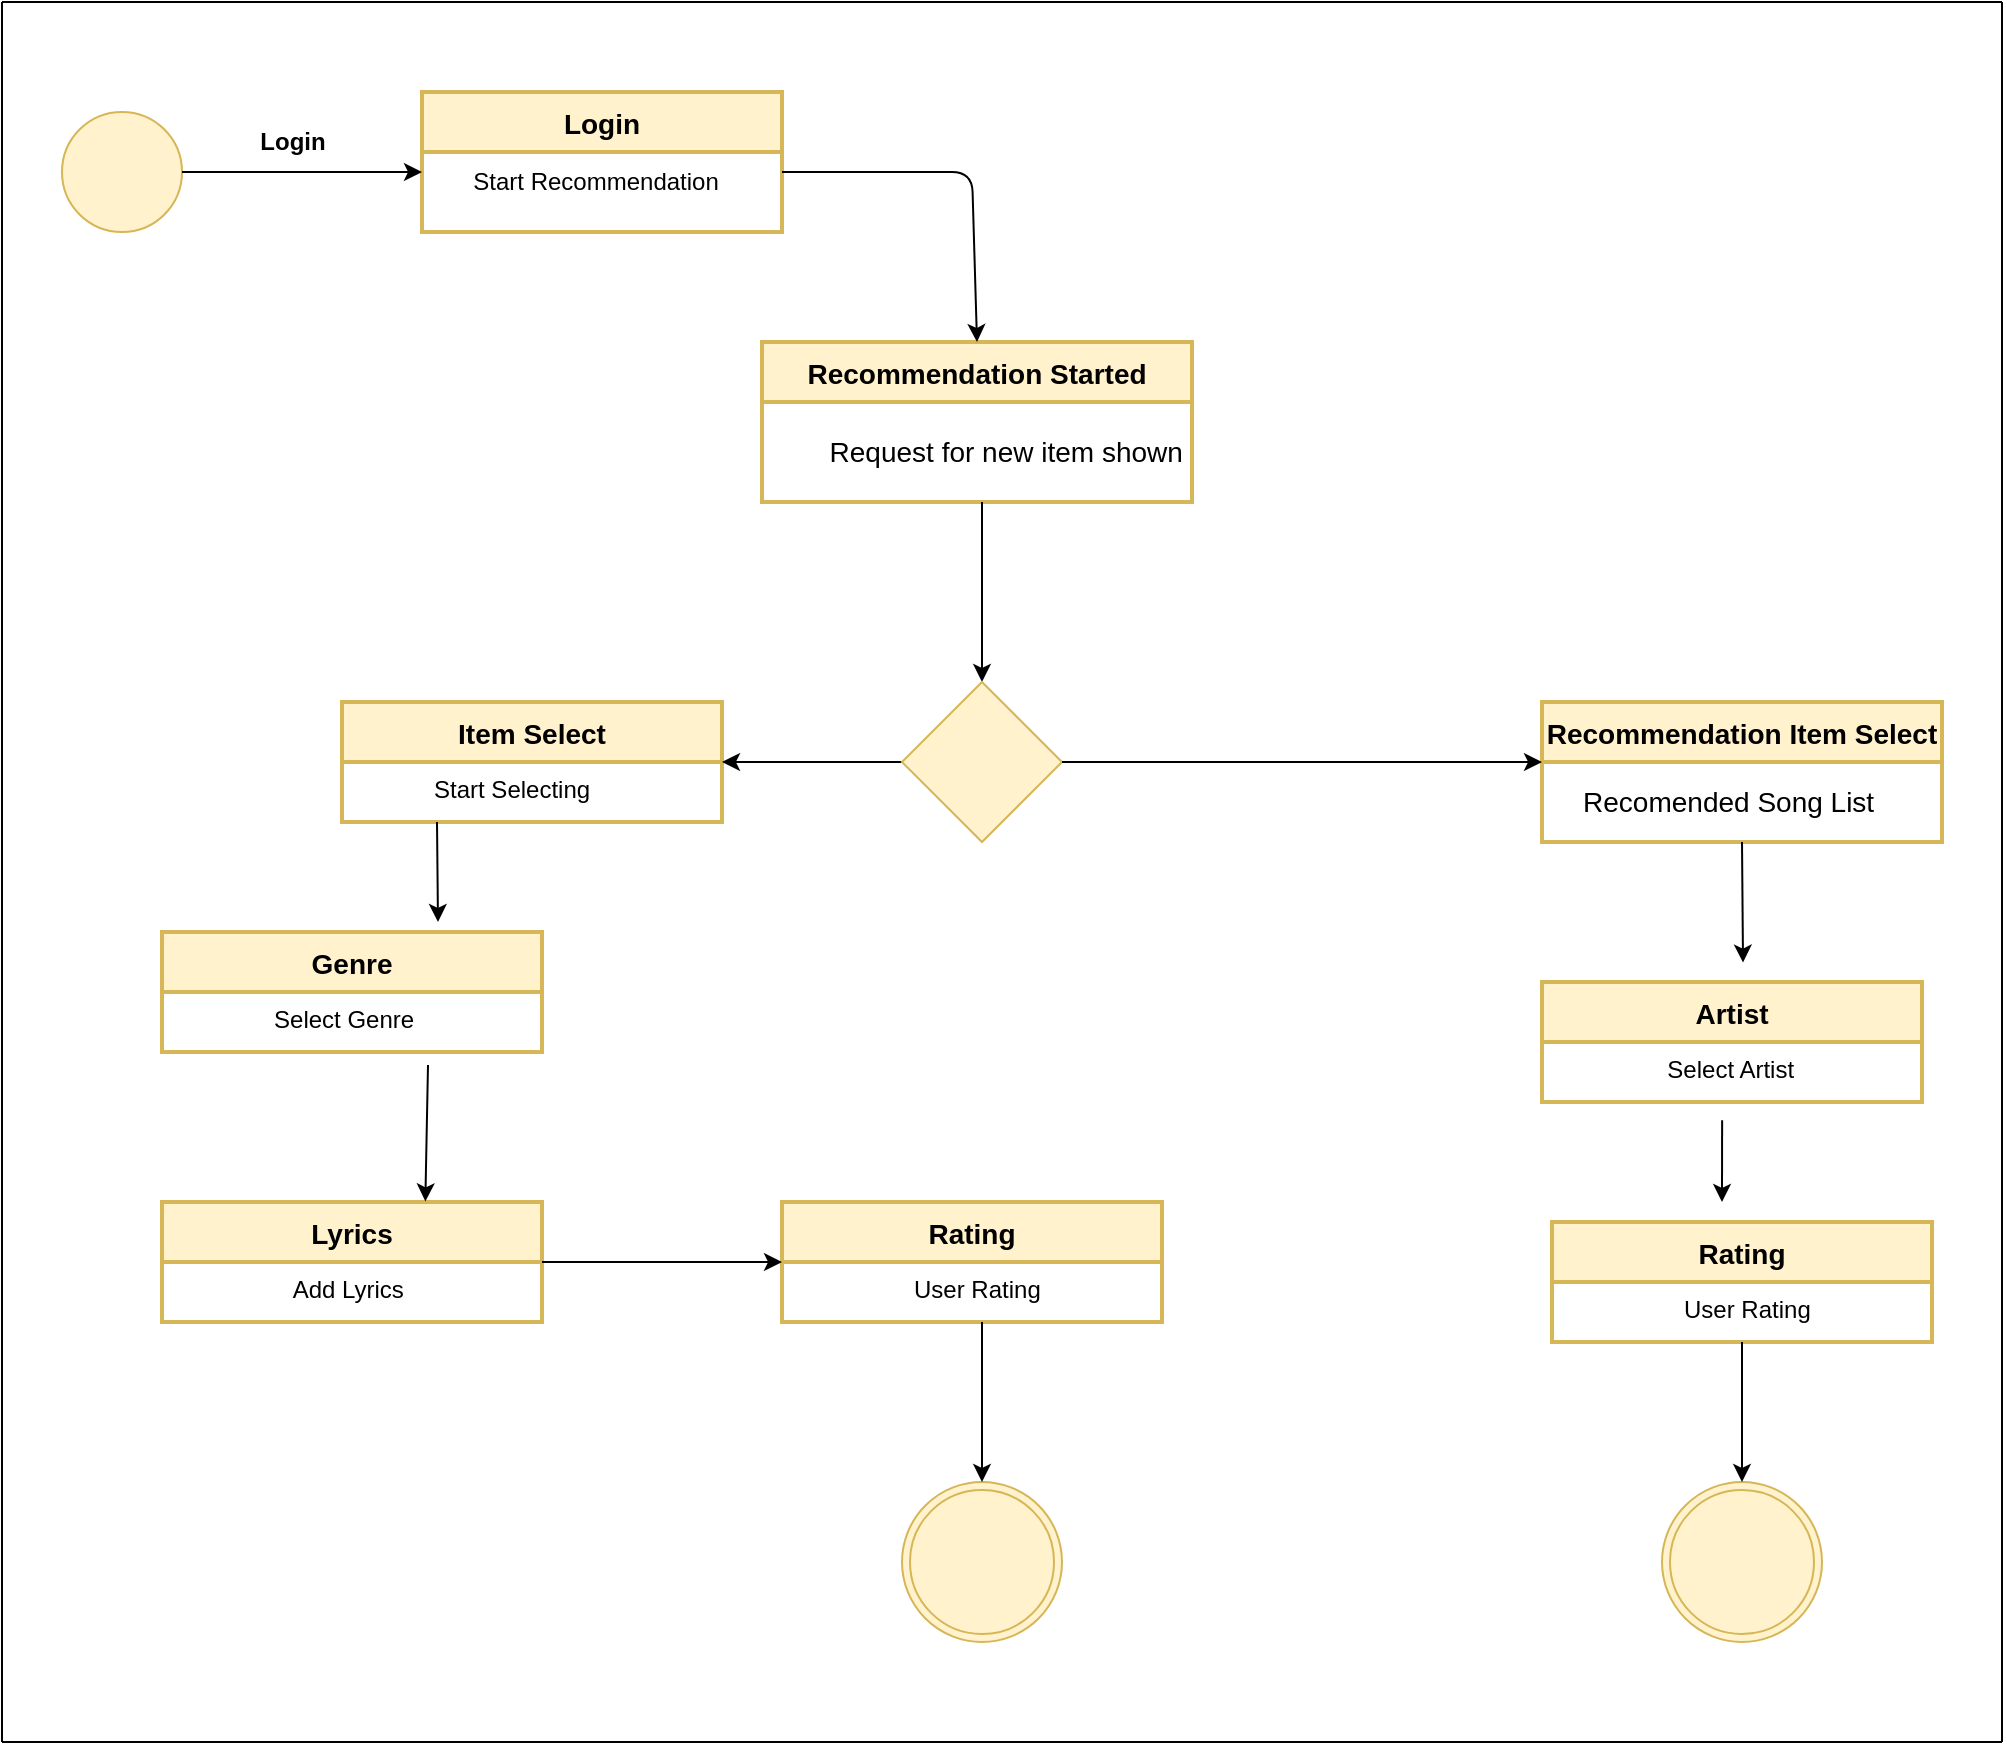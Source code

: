 <mxfile version="15.4.0" type="device"><diagram id="Sml7dOpHJP8fXLPhM3v_" name="Page-1"><mxGraphModel dx="1448" dy="461" grid="1" gridSize="10" guides="1" tooltips="1" connect="1" arrows="1" fold="1" page="1" pageScale="1" pageWidth="827" pageHeight="1169" math="0" shadow="0"><root><mxCell id="0"/><mxCell id="1" parent="0"/><mxCell id="ghm9ZN_0Nfv4ULFhe87c-1" value="Recommendation Started" style="swimlane;childLayout=stackLayout;horizontal=1;startSize=30;horizontalStack=0;fontSize=14;fontStyle=1;strokeWidth=2;resizeParent=0;resizeLast=1;shadow=0;dashed=0;align=center;fillColor=#fff2cc;strokeColor=#d6b656;" parent="1" vertex="1"><mxGeometry x="20" y="290" width="215" height="80" as="geometry"/></mxCell><mxCell id="ghm9ZN_0Nfv4ULFhe87c-23" value="&lt;font style=&quot;font-size: 14px&quot;&gt;&amp;nbsp; &amp;nbsp; &amp;nbsp; &amp;nbsp;Request for new item shown&lt;/font&gt;" style="text;html=1;align=center;verticalAlign=middle;resizable=0;points=[];autosize=1;strokeColor=none;fillColor=none;strokeWidth=5;" parent="ghm9ZN_0Nfv4ULFhe87c-1" vertex="1"><mxGeometry y="30" width="215" height="50" as="geometry"/></mxCell><mxCell id="ghm9ZN_0Nfv4ULFhe87c-3" value="Recommendation Item Select" style="swimlane;childLayout=stackLayout;horizontal=1;startSize=30;horizontalStack=0;fontSize=14;fontStyle=1;strokeWidth=2;resizeParent=0;resizeLast=1;shadow=0;dashed=0;align=center;fillColor=#fff2cc;strokeColor=#d6b656;" parent="1" vertex="1"><mxGeometry x="410" y="470" width="200" height="70" as="geometry"/></mxCell><mxCell id="ghm9ZN_0Nfv4ULFhe87c-5" value="Login" style="swimlane;childLayout=stackLayout;horizontal=1;startSize=30;horizontalStack=0;fontSize=14;fontStyle=1;strokeWidth=2;resizeParent=0;resizeLast=1;shadow=0;dashed=0;align=center;fillColor=#fff2cc;strokeColor=#d6b656;" parent="1" vertex="1"><mxGeometry x="-150" y="165" width="180" height="70" as="geometry"/></mxCell><mxCell id="ghm9ZN_0Nfv4ULFhe87c-6" value="     Start Recommendation" style="align=left;strokeColor=none;fillColor=none;spacingLeft=6;fontSize=12;verticalAlign=top;resizable=0;rotatable=0;part=1;spacing=3;" parent="ghm9ZN_0Nfv4ULFhe87c-5" vertex="1"><mxGeometry y="30" width="180" height="40" as="geometry"/></mxCell><mxCell id="ghm9ZN_0Nfv4ULFhe87c-7" value="Item Select" style="swimlane;childLayout=stackLayout;horizontal=1;startSize=30;horizontalStack=0;fontSize=14;fontStyle=1;strokeWidth=2;resizeParent=0;resizeLast=1;shadow=0;dashed=0;align=center;fillColor=#fff2cc;strokeColor=#d6b656;" parent="1" vertex="1"><mxGeometry x="-190" y="470" width="190" height="60" as="geometry"/></mxCell><mxCell id="ghm9ZN_0Nfv4ULFhe87c-8" value="            Start Selecting" style="align=left;strokeColor=none;fillColor=none;spacingLeft=4;fontSize=12;verticalAlign=top;resizable=0;rotatable=0;part=1;" parent="ghm9ZN_0Nfv4ULFhe87c-7" vertex="1"><mxGeometry y="30" width="190" height="30" as="geometry"/></mxCell><mxCell id="ghm9ZN_0Nfv4ULFhe87c-11" value="" style="ellipse;whiteSpace=wrap;html=1;aspect=fixed;fillColor=#fff2cc;strokeColor=#d6b656;" parent="1" vertex="1"><mxGeometry x="-330" y="175" width="60" height="60" as="geometry"/></mxCell><mxCell id="ghm9ZN_0Nfv4ULFhe87c-12" value="" style="ellipse;shape=doubleEllipse;whiteSpace=wrap;html=1;aspect=fixed;fillColor=#fff2cc;strokeColor=#d6b656;" parent="1" vertex="1"><mxGeometry x="90" y="860" width="80" height="80" as="geometry"/></mxCell><mxCell id="ghm9ZN_0Nfv4ULFhe87c-15" value="" style="endArrow=classic;html=1;entryX=0.5;entryY=0;entryDx=0;entryDy=0;" parent="1" target="ghm9ZN_0Nfv4ULFhe87c-1" edge="1"><mxGeometry width="50" height="50" relative="1" as="geometry"><mxPoint x="30" y="205" as="sourcePoint"/><mxPoint x="40" y="250" as="targetPoint"/><Array as="points"><mxPoint x="125" y="205"/></Array></mxGeometry></mxCell><mxCell id="ghm9ZN_0Nfv4ULFhe87c-16" value="" style="endArrow=classic;html=1;entryX=0.5;entryY=0;entryDx=0;entryDy=0;" parent="1" target="O65gisxhKqDm8lzsBrcY-11" edge="1"><mxGeometry width="50" height="50" relative="1" as="geometry"><mxPoint x="130" y="370" as="sourcePoint"/><mxPoint x="480" y="140" as="targetPoint"/></mxGeometry></mxCell><mxCell id="O65gisxhKqDm8lzsBrcY-3" value="&lt;span style=&quot;font-size: 14px;&quot;&gt;&amp;nbsp; &amp;nbsp; &amp;nbsp; &amp;nbsp; &amp;nbsp; &amp;nbsp; &amp;nbsp; &amp;nbsp; &amp;nbsp; &amp;nbsp; &amp;nbsp; Recomended Song List&lt;/span&gt;" style="edgeLabel;html=1;align=center;verticalAlign=middle;resizable=0;points=[];labelBackgroundColor=none;fontSize=14;" parent="ghm9ZN_0Nfv4ULFhe87c-16" vertex="1" connectable="0"><mxGeometry x="0.75" y="-3" relative="1" as="geometry"><mxPoint x="333" y="71" as="offset"/></mxGeometry></mxCell><mxCell id="ghm9ZN_0Nfv4ULFhe87c-17" value="" style="endArrow=classic;html=1;exitX=0;exitY=0.5;exitDx=0;exitDy=0;" parent="1" source="O65gisxhKqDm8lzsBrcY-11" edge="1"><mxGeometry width="50" height="50" relative="1" as="geometry"><mxPoint x="-220" y="770" as="sourcePoint"/><mxPoint y="500" as="targetPoint"/></mxGeometry></mxCell><mxCell id="ghm9ZN_0Nfv4ULFhe87c-21" value="&lt;b&gt;Login&lt;/b&gt;" style="text;html=1;align=center;verticalAlign=middle;resizable=0;points=[];autosize=1;strokeColor=none;fillColor=none;" parent="1" vertex="1"><mxGeometry x="-240" y="180" width="50" height="20" as="geometry"/></mxCell><mxCell id="O65gisxhKqDm8lzsBrcY-5" value="Genre" style="swimlane;childLayout=stackLayout;horizontal=1;startSize=30;horizontalStack=0;fontSize=14;fontStyle=1;strokeWidth=2;resizeParent=0;resizeLast=1;shadow=0;dashed=0;align=center;fillColor=#fff2cc;strokeColor=#d6b656;" parent="1" vertex="1"><mxGeometry x="-280" y="585" width="190" height="60" as="geometry"/></mxCell><mxCell id="O65gisxhKqDm8lzsBrcY-6" value="               Select Genre" style="align=left;strokeColor=none;fillColor=none;spacingLeft=4;fontSize=12;verticalAlign=top;resizable=0;rotatable=0;part=1;" parent="O65gisxhKqDm8lzsBrcY-5" vertex="1"><mxGeometry y="30" width="190" height="30" as="geometry"/></mxCell><mxCell id="O65gisxhKqDm8lzsBrcY-7" value="Lyrics" style="swimlane;childLayout=stackLayout;horizontal=1;startSize=30;horizontalStack=0;fontSize=14;fontStyle=1;strokeWidth=2;resizeParent=0;resizeLast=1;shadow=0;dashed=0;align=center;fillColor=#fff2cc;strokeColor=#d6b656;" parent="1" vertex="1"><mxGeometry x="-280" y="720" width="190" height="60" as="geometry"/></mxCell><mxCell id="O65gisxhKqDm8lzsBrcY-8" value="                  Add Lyrics" style="align=left;strokeColor=none;fillColor=none;spacingLeft=4;fontSize=12;verticalAlign=top;resizable=0;rotatable=0;part=1;" parent="O65gisxhKqDm8lzsBrcY-7" vertex="1"><mxGeometry y="30" width="190" height="30" as="geometry"/></mxCell><mxCell id="O65gisxhKqDm8lzsBrcY-9" value="" style="endArrow=classic;html=1;fontSize=14;exitX=1;exitY=0.5;exitDx=0;exitDy=0;entryX=0;entryY=0.25;entryDx=0;entryDy=0;" parent="1" source="ghm9ZN_0Nfv4ULFhe87c-11" target="ghm9ZN_0Nfv4ULFhe87c-6" edge="1"><mxGeometry width="50" height="50" relative="1" as="geometry"><mxPoint x="310" y="300" as="sourcePoint"/><mxPoint x="360" y="250" as="targetPoint"/></mxGeometry></mxCell><mxCell id="O65gisxhKqDm8lzsBrcY-11" value="" style="rhombus;whiteSpace=wrap;html=1;labelBackgroundColor=none;fontSize=14;fillColor=#fff2cc;strokeColor=#d6b656;" parent="1" vertex="1"><mxGeometry x="90" y="460" width="80" height="80" as="geometry"/></mxCell><mxCell id="O65gisxhKqDm8lzsBrcY-13" value="" style="endArrow=classic;html=1;fontSize=14;exitX=1;exitY=0.5;exitDx=0;exitDy=0;" parent="1" source="O65gisxhKqDm8lzsBrcY-11" edge="1"><mxGeometry width="50" height="50" relative="1" as="geometry"><mxPoint x="390" y="420" as="sourcePoint"/><mxPoint x="410" y="500" as="targetPoint"/></mxGeometry></mxCell><mxCell id="O65gisxhKqDm8lzsBrcY-14" value="Rating" style="swimlane;childLayout=stackLayout;horizontal=1;startSize=30;horizontalStack=0;fontSize=14;fontStyle=1;strokeWidth=2;resizeParent=0;resizeLast=1;shadow=0;dashed=0;align=center;fillColor=#fff2cc;strokeColor=#d6b656;" parent="1" vertex="1"><mxGeometry x="30" y="720" width="190" height="60" as="geometry"/></mxCell><mxCell id="O65gisxhKqDm8lzsBrcY-15" value="                  User Rating" style="align=left;strokeColor=none;fillColor=none;spacingLeft=4;fontSize=12;verticalAlign=top;resizable=0;rotatable=0;part=1;" parent="O65gisxhKqDm8lzsBrcY-14" vertex="1"><mxGeometry y="30" width="190" height="30" as="geometry"/></mxCell><mxCell id="O65gisxhKqDm8lzsBrcY-16" value="" style="ellipse;shape=doubleEllipse;whiteSpace=wrap;html=1;aspect=fixed;fillColor=#fff2cc;strokeColor=#d6b656;" parent="1" vertex="1"><mxGeometry x="470" y="860" width="80" height="80" as="geometry"/></mxCell><mxCell id="O65gisxhKqDm8lzsBrcY-17" value="Artist" style="swimlane;childLayout=stackLayout;horizontal=1;startSize=30;horizontalStack=0;fontSize=14;fontStyle=1;strokeWidth=2;resizeParent=0;resizeLast=1;shadow=0;dashed=0;align=center;fillColor=#fff2cc;strokeColor=#d6b656;" parent="1" vertex="1"><mxGeometry x="410" y="610" width="190" height="60" as="geometry"/></mxCell><mxCell id="O65gisxhKqDm8lzsBrcY-18" value="                 Select Artist" style="align=left;strokeColor=none;fillColor=none;spacingLeft=4;fontSize=12;verticalAlign=top;resizable=0;rotatable=0;part=1;" parent="O65gisxhKqDm8lzsBrcY-17" vertex="1"><mxGeometry y="30" width="190" height="30" as="geometry"/></mxCell><mxCell id="O65gisxhKqDm8lzsBrcY-22" value="Rating" style="swimlane;childLayout=stackLayout;horizontal=1;startSize=30;horizontalStack=0;fontSize=14;fontStyle=1;strokeWidth=2;resizeParent=0;resizeLast=1;shadow=0;dashed=0;align=center;fillColor=#fff2cc;strokeColor=#d6b656;" parent="1" vertex="1"><mxGeometry x="415" y="730" width="190" height="60" as="geometry"/></mxCell><mxCell id="O65gisxhKqDm8lzsBrcY-23" value="                  User Rating" style="align=left;strokeColor=none;fillColor=none;spacingLeft=4;fontSize=12;verticalAlign=top;resizable=0;rotatable=0;part=1;" parent="O65gisxhKqDm8lzsBrcY-22" vertex="1"><mxGeometry y="30" width="190" height="30" as="geometry"/></mxCell><mxCell id="O65gisxhKqDm8lzsBrcY-24" value="" style="endArrow=classic;html=1;fontSize=14;exitX=0.25;exitY=1;exitDx=0;exitDy=0;" parent="1" source="ghm9ZN_0Nfv4ULFhe87c-8" edge="1"><mxGeometry width="50" height="50" relative="1" as="geometry"><mxPoint x="310" y="420" as="sourcePoint"/><mxPoint x="-142" y="580" as="targetPoint"/></mxGeometry></mxCell><mxCell id="O65gisxhKqDm8lzsBrcY-26" value="" style="endArrow=classic;html=1;fontSize=14;exitX=0.7;exitY=1.216;exitDx=0;exitDy=0;exitPerimeter=0;entryX=0.693;entryY=-0.005;entryDx=0;entryDy=0;entryPerimeter=0;" parent="1" source="O65gisxhKqDm8lzsBrcY-6" target="O65gisxhKqDm8lzsBrcY-7" edge="1"><mxGeometry width="50" height="50" relative="1" as="geometry"><mxPoint x="310" y="420" as="sourcePoint"/><mxPoint x="360" y="370" as="targetPoint"/></mxGeometry></mxCell><mxCell id="O65gisxhKqDm8lzsBrcY-27" value="" style="endArrow=classic;html=1;fontSize=14;exitX=1;exitY=0;exitDx=0;exitDy=0;" parent="1" source="O65gisxhKqDm8lzsBrcY-8" edge="1"><mxGeometry width="50" height="50" relative="1" as="geometry"><mxPoint x="310" y="770" as="sourcePoint"/><mxPoint x="30" y="750" as="targetPoint"/></mxGeometry></mxCell><mxCell id="O65gisxhKqDm8lzsBrcY-28" value="" style="endArrow=classic;html=1;fontSize=14;" parent="1" edge="1"><mxGeometry width="50" height="50" relative="1" as="geometry"><mxPoint x="130" y="780" as="sourcePoint"/><mxPoint x="130" y="860" as="targetPoint"/></mxGeometry></mxCell><mxCell id="O65gisxhKqDm8lzsBrcY-29" value="" style="endArrow=classic;html=1;fontSize=14;exitX=0.5;exitY=1;exitDx=0;exitDy=0;entryX=0.529;entryY=-0.162;entryDx=0;entryDy=0;entryPerimeter=0;" parent="1" source="ghm9ZN_0Nfv4ULFhe87c-3" target="O65gisxhKqDm8lzsBrcY-17" edge="1"><mxGeometry width="50" height="50" relative="1" as="geometry"><mxPoint x="310" y="540" as="sourcePoint"/><mxPoint x="360" y="490" as="targetPoint"/></mxGeometry></mxCell><mxCell id="O65gisxhKqDm8lzsBrcY-30" value="" style="endArrow=classic;html=1;fontSize=14;exitX=0.474;exitY=1.304;exitDx=0;exitDy=0;exitPerimeter=0;" parent="1" source="O65gisxhKqDm8lzsBrcY-18" edge="1"><mxGeometry width="50" height="50" relative="1" as="geometry"><mxPoint x="310" y="540" as="sourcePoint"/><mxPoint x="500" y="720" as="targetPoint"/></mxGeometry></mxCell><mxCell id="O65gisxhKqDm8lzsBrcY-31" value="" style="endArrow=classic;html=1;fontSize=14;exitX=0.5;exitY=1;exitDx=0;exitDy=0;entryX=0.5;entryY=0;entryDx=0;entryDy=0;" parent="1" source="O65gisxhKqDm8lzsBrcY-23" target="O65gisxhKqDm8lzsBrcY-16" edge="1"><mxGeometry width="50" height="50" relative="1" as="geometry"><mxPoint x="310" y="540" as="sourcePoint"/><mxPoint x="360" y="490" as="targetPoint"/></mxGeometry></mxCell><mxCell id="htQcQpk4KMeKRI2pMFEY-1" value="" style="endArrow=none;startArrow=none;html=1;endFill=0;startFill=0;fontStyle=1;" parent="1" edge="1"><mxGeometry width="50" height="50" relative="1" as="geometry"><mxPoint x="-360" y="990" as="sourcePoint"/><mxPoint x="-360" y="120" as="targetPoint"/></mxGeometry></mxCell><mxCell id="htQcQpk4KMeKRI2pMFEY-2" value="" style="endArrow=none;startArrow=none;html=1;endFill=0;startFill=0;fontStyle=1;" parent="1" edge="1"><mxGeometry width="50" height="50" relative="1" as="geometry"><mxPoint x="640" y="990" as="sourcePoint"/><mxPoint x="640" y="120" as="targetPoint"/></mxGeometry></mxCell><mxCell id="htQcQpk4KMeKRI2pMFEY-3" value="" style="endArrow=none;startArrow=none;html=1;endFill=0;startFill=0;fontStyle=1;" parent="1" edge="1"><mxGeometry width="50" height="50" relative="1" as="geometry"><mxPoint x="640" y="120" as="sourcePoint"/><mxPoint x="-360" y="120" as="targetPoint"/></mxGeometry></mxCell><mxCell id="htQcQpk4KMeKRI2pMFEY-4" value="" style="endArrow=none;startArrow=none;html=1;endFill=0;startFill=0;fontStyle=1;" parent="1" edge="1"><mxGeometry width="50" height="50" relative="1" as="geometry"><mxPoint x="640" y="990" as="sourcePoint"/><mxPoint x="-360" y="990" as="targetPoint"/></mxGeometry></mxCell></root></mxGraphModel></diagram></mxfile>